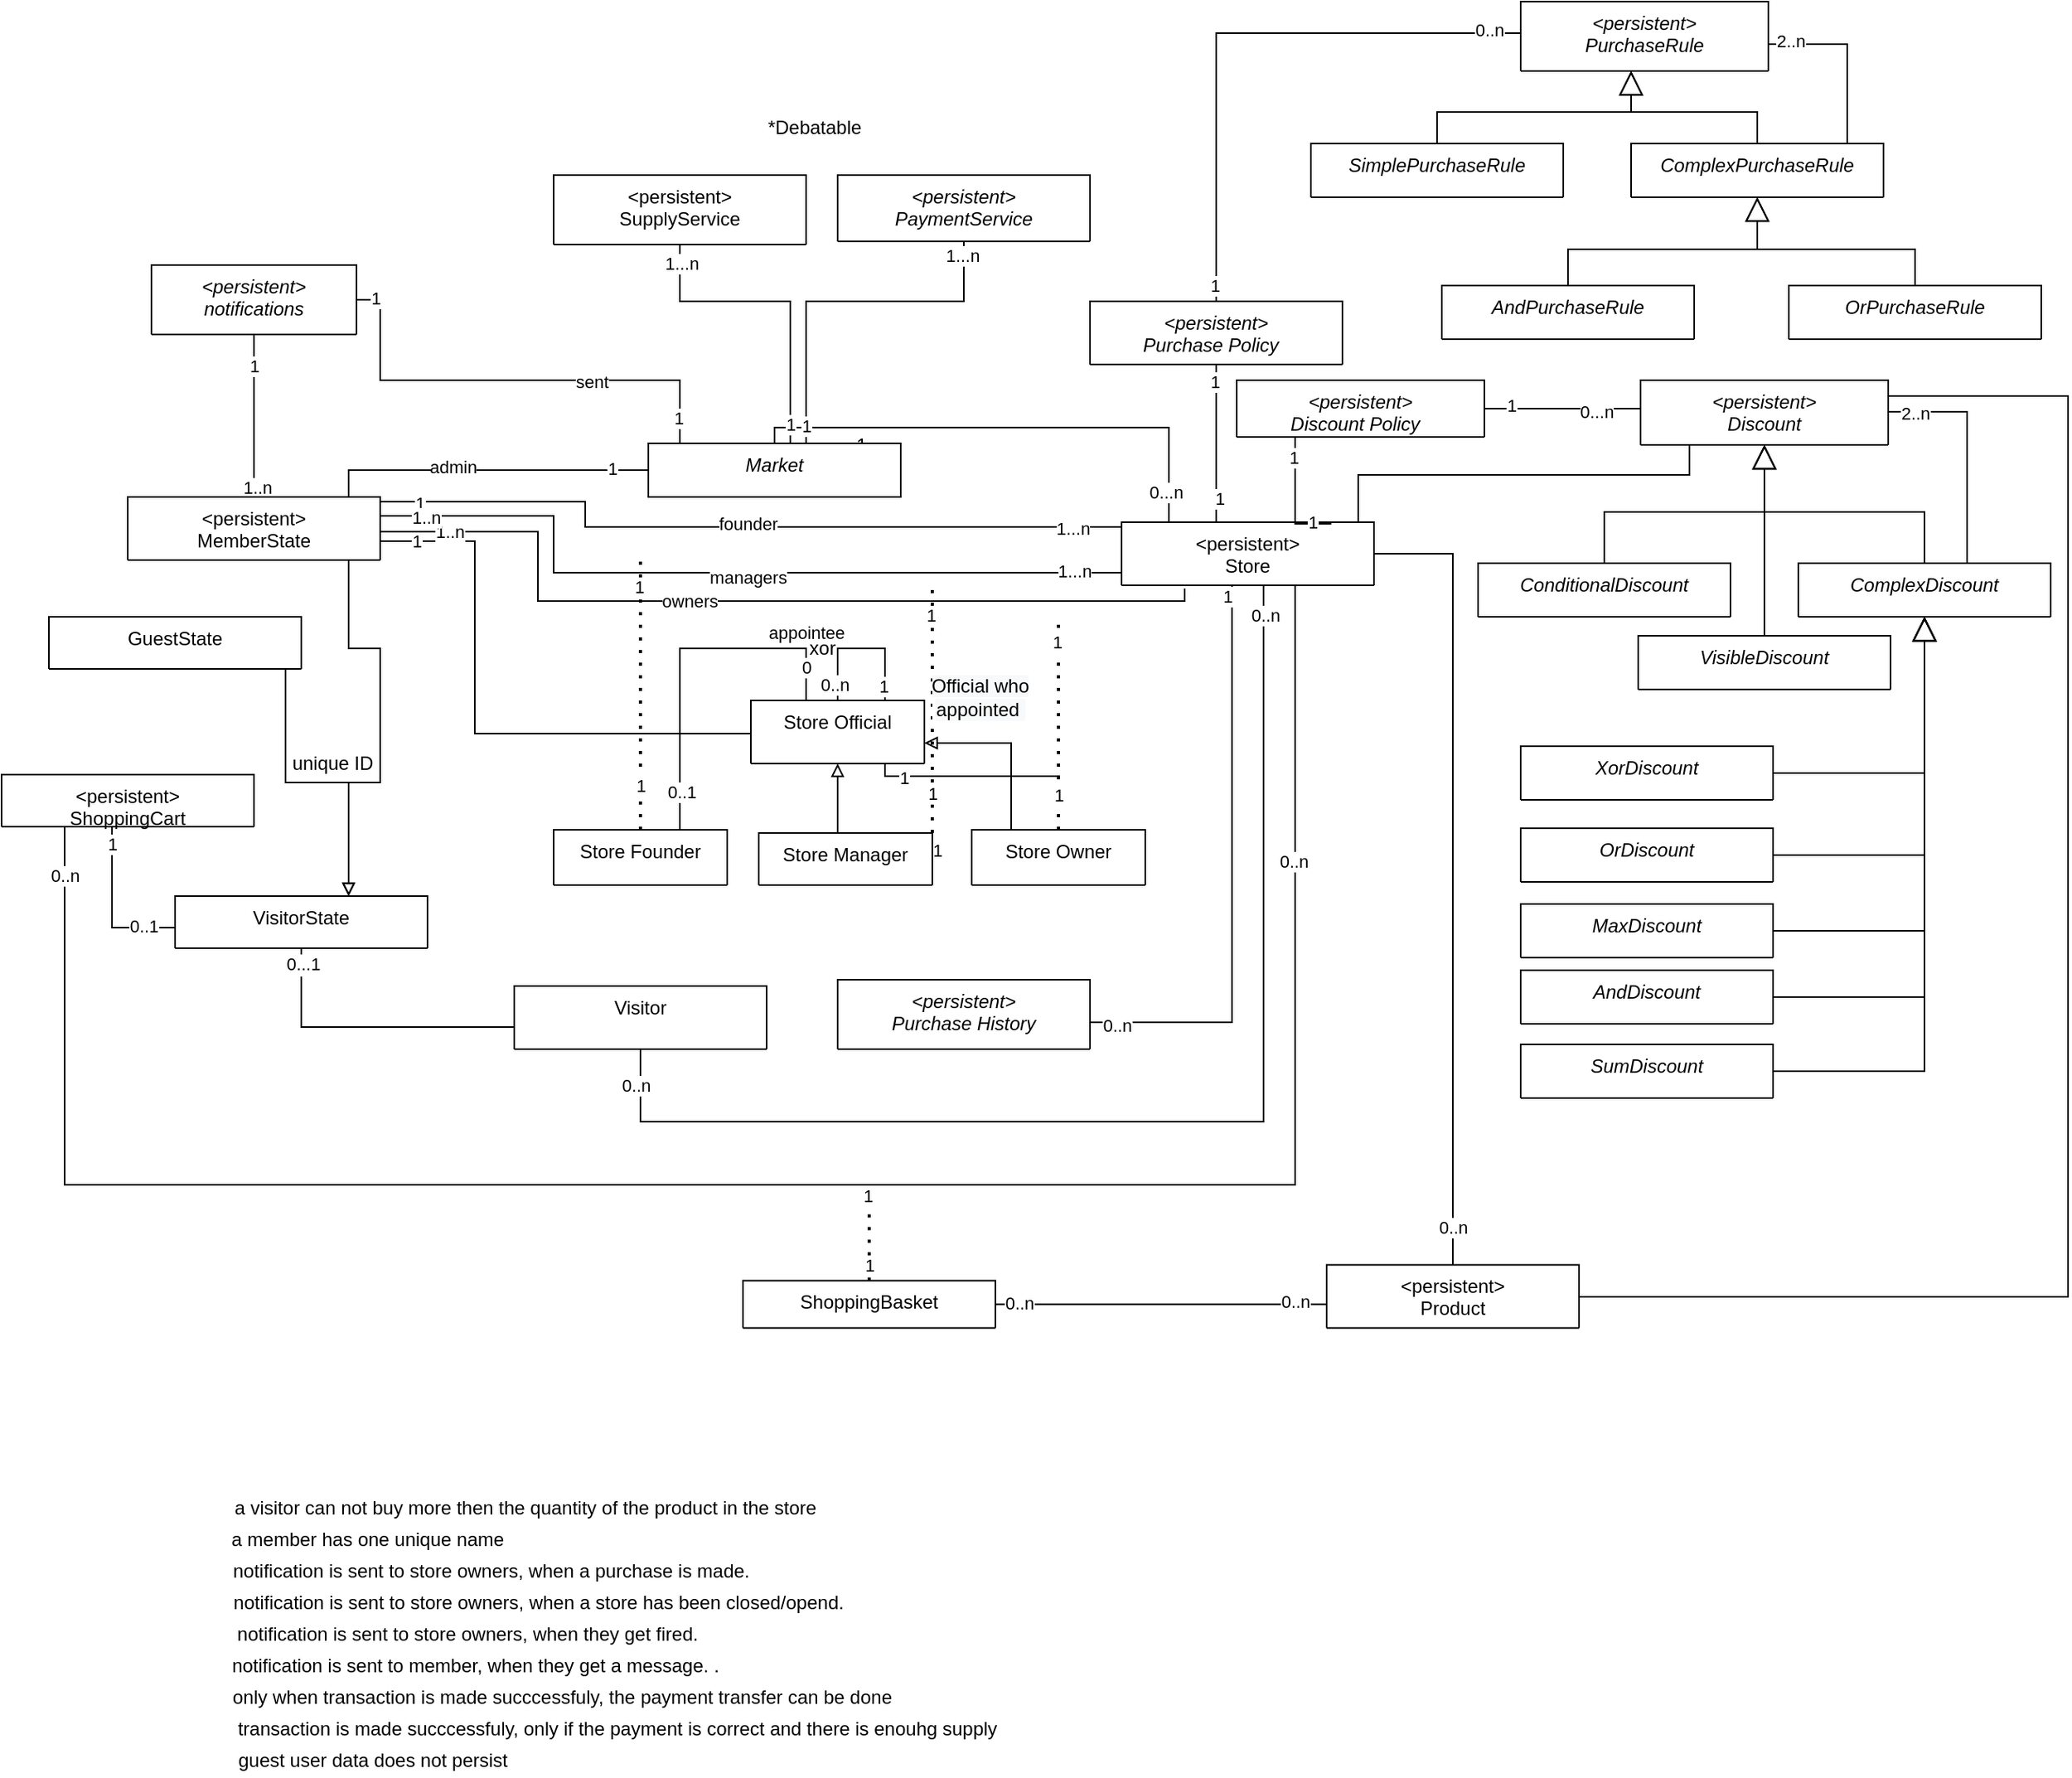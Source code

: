 <mxfile version="18.1.3" type="device" pages="2"><diagram id="C5RBs43oDa-KdzZeNtuy" name="Page-1"><mxGraphModel dx="2957" dy="2067" grid="1" gridSize="10" guides="1" tooltips="1" connect="1" arrows="1" fold="1" page="1" pageScale="1" pageWidth="827" pageHeight="1169" math="0" shadow="0"><root><mxCell id="WIyWlLk6GJQsqaUBKTNV-0"/><mxCell id="WIyWlLk6GJQsqaUBKTNV-1" parent="WIyWlLk6GJQsqaUBKTNV-0"/><mxCell id="LpfdpN4ZtDPv81EZwWaa-68" style="edgeStyle=orthogonalEdgeStyle;rounded=0;orthogonalLoop=1;jettySize=auto;html=1;endArrow=none;endFill=0;" parent="WIyWlLk6GJQsqaUBKTNV-1" source="t-trRXYRD5QBNGOcRNdf-0" target="613wISZuIpZAEorDCF2N-21" edge="1"><mxGeometry relative="1" as="geometry"><Array as="points"><mxPoint x="-60" y="357"/></Array><mxPoint x="50" y="243" as="sourcePoint"/></mxGeometry></mxCell><mxCell id="LpfdpN4ZtDPv81EZwWaa-69" value="0..1" style="edgeLabel;html=1;align=center;verticalAlign=middle;resizable=0;points=[];" parent="LpfdpN4ZtDPv81EZwWaa-68" vertex="1" connectable="0"><mxGeometry x="-0.886" y="-1" relative="1" as="geometry"><mxPoint x="-14" as="offset"/></mxGeometry></mxCell><mxCell id="LpfdpN4ZtDPv81EZwWaa-114" value="1" style="edgeLabel;html=1;align=center;verticalAlign=middle;resizable=0;points=[];" parent="LpfdpN4ZtDPv81EZwWaa-68" vertex="1" connectable="0"><mxGeometry x="0.801" relative="1" as="geometry"><mxPoint as="offset"/></mxGeometry></mxCell><mxCell id="LpfdpN4ZtDPv81EZwWaa-122" style="edgeStyle=orthogonalEdgeStyle;rounded=0;orthogonalLoop=1;jettySize=auto;html=1;endArrow=none;endFill=0;" parent="WIyWlLk6GJQsqaUBKTNV-1" source="zkfFHV4jXpPFQw0GAbJ--6" target="zkfFHV4jXpPFQw0GAbJ--17" edge="1"><mxGeometry relative="1" as="geometry"><Array as="points"><mxPoint x="275" y="480"/><mxPoint x="670" y="480"/></Array></mxGeometry></mxCell><mxCell id="LpfdpN4ZtDPv81EZwWaa-126" value="0..n" style="edgeLabel;html=1;align=center;verticalAlign=middle;resizable=0;points=[];" parent="LpfdpN4ZtDPv81EZwWaa-122" vertex="1" connectable="0"><mxGeometry x="-0.941" y="-3" relative="1" as="geometry"><mxPoint as="offset"/></mxGeometry></mxCell><mxCell id="LpfdpN4ZtDPv81EZwWaa-127" value="0..n" style="edgeLabel;html=1;align=center;verticalAlign=middle;resizable=0;points=[];" parent="LpfdpN4ZtDPv81EZwWaa-122" vertex="1" connectable="0"><mxGeometry x="0.952" y="-1" relative="1" as="geometry"><mxPoint as="offset"/></mxGeometry></mxCell><mxCell id="zkfFHV4jXpPFQw0GAbJ--6" value="Visitor" style="swimlane;fontStyle=0;align=center;verticalAlign=top;childLayout=stackLayout;horizontal=1;startSize=40;horizontalStack=0;resizeParent=1;resizeLast=0;collapsible=1;marginBottom=0;rounded=0;shadow=0;strokeWidth=1;" parent="WIyWlLk6GJQsqaUBKTNV-1" vertex="1"><mxGeometry x="195" y="394" width="160" height="40" as="geometry"><mxRectangle x="130" y="380" width="160" height="26" as="alternateBounds"/></mxGeometry></mxCell><mxCell id="LpfdpN4ZtDPv81EZwWaa-53" style="edgeStyle=orthogonalEdgeStyle;rounded=0;orthogonalLoop=1;jettySize=auto;html=1;endArrow=none;endFill=0;" parent="WIyWlLk6GJQsqaUBKTNV-1" edge="1"><mxGeometry relative="1" as="geometry"><Array as="points"><mxPoint x="240" y="103"/></Array><mxPoint x="580" y="103.0" as="sourcePoint"/><mxPoint x="110.0" y="87" as="targetPoint"/></mxGeometry></mxCell><mxCell id="LpfdpN4ZtDPv81EZwWaa-56" value="founder" style="edgeLabel;html=1;align=center;verticalAlign=middle;resizable=0;points=[];" parent="LpfdpN4ZtDPv81EZwWaa-53" vertex="1" connectable="0"><mxGeometry x="-0.022" y="-2" relative="1" as="geometry"><mxPoint as="offset"/></mxGeometry></mxCell><mxCell id="LpfdpN4ZtDPv81EZwWaa-98" value="1...n" style="edgeLabel;html=1;align=center;verticalAlign=middle;resizable=0;points=[];" parent="LpfdpN4ZtDPv81EZwWaa-53" vertex="1" connectable="0"><mxGeometry x="-0.87" y="1" relative="1" as="geometry"><mxPoint as="offset"/></mxGeometry></mxCell><mxCell id="LpfdpN4ZtDPv81EZwWaa-103" value="1" style="edgeLabel;html=1;align=center;verticalAlign=middle;resizable=0;points=[];" parent="LpfdpN4ZtDPv81EZwWaa-53" vertex="1" connectable="0"><mxGeometry x="0.898" y="1" relative="1" as="geometry"><mxPoint as="offset"/></mxGeometry></mxCell><mxCell id="LpfdpN4ZtDPv81EZwWaa-74" style="edgeStyle=orthogonalEdgeStyle;rounded=0;orthogonalLoop=1;jettySize=auto;html=1;endArrow=none;endFill=0;" parent="WIyWlLk6GJQsqaUBKTNV-1" source="zkfFHV4jXpPFQw0GAbJ--17" target="613wISZuIpZAEorDCF2N-2" edge="1"><mxGeometry relative="1" as="geometry"><Array as="points"><mxPoint x="790" y="120"/></Array></mxGeometry></mxCell><mxCell id="LpfdpN4ZtDPv81EZwWaa-82" value="0..n" style="edgeLabel;html=1;align=center;verticalAlign=middle;resizable=0;points=[];" parent="LpfdpN4ZtDPv81EZwWaa-74" vertex="1" connectable="0"><mxGeometry x="0.904" relative="1" as="geometry"><mxPoint as="offset"/></mxGeometry></mxCell><mxCell id="LpfdpN4ZtDPv81EZwWaa-83" value="1" style="edgeLabel;html=1;align=center;verticalAlign=middle;resizable=0;points=[];" parent="LpfdpN4ZtDPv81EZwWaa-74" vertex="1" connectable="0"><mxGeometry x="-0.874" relative="1" as="geometry"><mxPoint x="-309" y="188" as="offset"/></mxGeometry></mxCell><mxCell id="LpfdpN4ZtDPv81EZwWaa-90" style="edgeStyle=orthogonalEdgeStyle;rounded=0;orthogonalLoop=1;jettySize=auto;html=1;endArrow=none;endFill=0;" parent="WIyWlLk6GJQsqaUBKTNV-1" source="zkfFHV4jXpPFQw0GAbJ--17" target="LpfdpN4ZtDPv81EZwWaa-88" edge="1"><mxGeometry relative="1" as="geometry"><Array as="points"><mxPoint x="640" y="70"/><mxPoint x="640" y="70"/></Array></mxGeometry></mxCell><mxCell id="LpfdpN4ZtDPv81EZwWaa-94" value="1" style="edgeLabel;html=1;align=center;verticalAlign=middle;resizable=0;points=[];" parent="LpfdpN4ZtDPv81EZwWaa-90" vertex="1" connectable="0"><mxGeometry x="0.78" y="1" relative="1" as="geometry"><mxPoint as="offset"/></mxGeometry></mxCell><mxCell id="LpfdpN4ZtDPv81EZwWaa-95" value="1" style="edgeLabel;html=1;align=center;verticalAlign=middle;resizable=0;points=[];" parent="LpfdpN4ZtDPv81EZwWaa-90" vertex="1" connectable="0"><mxGeometry x="-0.687" y="-2" relative="1" as="geometry"><mxPoint as="offset"/></mxGeometry></mxCell><mxCell id="zkfFHV4jXpPFQw0GAbJ--17" value="&lt;persistent&gt;&#10;Store" style="swimlane;fontStyle=0;align=center;verticalAlign=top;childLayout=stackLayout;horizontal=1;startSize=40;horizontalStack=0;resizeParent=1;resizeLast=0;collapsible=1;marginBottom=0;rounded=0;shadow=0;strokeWidth=1;" parent="WIyWlLk6GJQsqaUBKTNV-1" vertex="1"><mxGeometry x="580" y="100" width="160" height="40" as="geometry"><mxRectangle x="550" y="140" width="160" height="26" as="alternateBounds"/></mxGeometry></mxCell><mxCell id="zkfFHV4jXpPFQw0GAbJ--26" value="" style="endArrow=none;shadow=0;strokeWidth=1;rounded=0;endFill=0;edgeStyle=elbowEdgeStyle;elbow=vertical;" parent="WIyWlLk6GJQsqaUBKTNV-1" source="613wISZuIpZAEorDCF2N-30" target="zkfFHV4jXpPFQw0GAbJ--17" edge="1"><mxGeometry x="0.5" y="41" relative="1" as="geometry"><mxPoint x="450" y="40" as="sourcePoint"/><mxPoint x="600" y="80" as="targetPoint"/><mxPoint x="-40" y="32" as="offset"/><Array as="points"><mxPoint x="610" y="40"/><mxPoint x="500" y="40"/><mxPoint x="490" y="10"/></Array></mxGeometry></mxCell><mxCell id="zkfFHV4jXpPFQw0GAbJ--28" value="1" style="resizable=0;align=right;verticalAlign=bottom;labelBackgroundColor=none;fontSize=12;" parent="zkfFHV4jXpPFQw0GAbJ--26" connectable="0" vertex="1"><mxGeometry x="1" relative="1" as="geometry"><mxPoint x="-190" y="-40" as="offset"/></mxGeometry></mxCell><mxCell id="LpfdpN4ZtDPv81EZwWaa-86" value="0...n" style="edgeLabel;html=1;align=center;verticalAlign=middle;resizable=0;points=[];" parent="zkfFHV4jXpPFQw0GAbJ--26" vertex="1" connectable="0"><mxGeometry x="0.88" y="-2" relative="1" as="geometry"><mxPoint as="offset"/></mxGeometry></mxCell><mxCell id="613wISZuIpZAEorDCF2N-2" value="&lt;persistent&gt;&#10;Product" style="swimlane;fontStyle=0;align=center;verticalAlign=top;childLayout=stackLayout;horizontal=1;startSize=40;horizontalStack=0;resizeParent=1;resizeLast=0;collapsible=1;marginBottom=0;rounded=0;shadow=0;strokeWidth=1;" parent="WIyWlLk6GJQsqaUBKTNV-1" vertex="1"><mxGeometry x="710" y="570.73" width="160" height="40" as="geometry"><mxRectangle x="340" y="380" width="170" height="26" as="alternateBounds"/></mxGeometry></mxCell><mxCell id="613wISZuIpZAEorDCF2N-9" value="&lt;persistent&gt;&#10;SupplyService" style="swimlane;fontStyle=0;align=center;verticalAlign=top;childLayout=stackLayout;horizontal=1;startSize=44;horizontalStack=0;resizeParent=1;resizeLast=0;collapsible=1;marginBottom=0;rounded=0;shadow=0;strokeWidth=1;" parent="WIyWlLk6GJQsqaUBKTNV-1" vertex="1"><mxGeometry x="220" y="-120" width="160" height="44" as="geometry"><mxRectangle x="130" y="380" width="160" height="26" as="alternateBounds"/></mxGeometry></mxCell><mxCell id="613wISZuIpZAEorDCF2N-7" value="&lt;persistent&gt;&#10;PaymentService" style="swimlane;fontStyle=2;align=center;verticalAlign=top;childLayout=stackLayout;horizontal=1;startSize=42;horizontalStack=0;resizeParent=1;resizeLast=0;collapsible=1;marginBottom=0;rounded=0;shadow=0;strokeWidth=1;" parent="WIyWlLk6GJQsqaUBKTNV-1" vertex="1"><mxGeometry x="400" y="-120" width="160" height="42" as="geometry"><mxRectangle x="130" y="380" width="160" height="26" as="alternateBounds"/></mxGeometry></mxCell><mxCell id="613wISZuIpZAEorDCF2N-21" value="&lt;persistent&gt;&#10;ShoppingCart" style="swimlane;fontStyle=0;align=center;verticalAlign=top;childLayout=stackLayout;horizontal=1;startSize=40;horizontalStack=0;resizeParent=1;resizeLast=0;collapsible=1;marginBottom=0;rounded=0;shadow=0;strokeWidth=1;" parent="WIyWlLk6GJQsqaUBKTNV-1" vertex="1"><mxGeometry x="-130" y="260" width="160" height="33" as="geometry"><mxRectangle x="130" y="380" width="160" height="26" as="alternateBounds"/></mxGeometry></mxCell><mxCell id="LpfdpN4ZtDPv81EZwWaa-63" style="edgeStyle=orthogonalEdgeStyle;rounded=0;orthogonalLoop=1;jettySize=auto;html=1;endArrow=none;endFill=0;" parent="WIyWlLk6GJQsqaUBKTNV-1" source="613wISZuIpZAEorDCF2N-21" edge="1"><mxGeometry relative="1" as="geometry"><mxPoint x="720" y="140" as="targetPoint"/><Array as="points"><mxPoint x="-90" y="520"/><mxPoint x="690" y="520"/><mxPoint x="690" y="140"/></Array></mxGeometry></mxCell><mxCell id="LpfdpN4ZtDPv81EZwWaa-77" value="&lt;span style=&quot;color: rgba(0 , 0 , 0 , 0) ; font-family: monospace ; font-size: 0px ; background-color: rgb(248 , 249 , 250)&quot;&gt;%3CmxGraphModel%3E%3Croot%3E%3CmxCell%20id%3D%220%22%2F%3E%3CmxCell%20id%3D%221%22%20parent%3D%220%22%2F%3E%3CmxCell%20id%3D%222%22%20value%3D%220..n%22%20style%3D%22resizable%3D0%3Balign%3Dleft%3BverticalAlign%3Dbottom%3BlabelBackgroundColor%3Dnone%3BfontSize%3D12%3B%22%20connectable%3D%220%22%20vertex%3D%221%22%20parent%3D%221%22%3E%3CmxGeometry%20x%3D%22621%22%20y%3D%22100%22%20as%3D%22geometry%22%2F%3E%3C%2FmxCell%3E%3C%2Froot%3E%3C%2FmxGraphModel%3E0&lt;/span&gt;" style="edgeLabel;html=1;align=center;verticalAlign=middle;resizable=0;points=[];" parent="LpfdpN4ZtDPv81EZwWaa-63" vertex="1" connectable="0"><mxGeometry x="-0.936" y="-1" relative="1" as="geometry"><mxPoint as="offset"/></mxGeometry></mxCell><mxCell id="LpfdpN4ZtDPv81EZwWaa-78" value="0..n" style="edgeLabel;html=1;align=center;verticalAlign=middle;resizable=0;points=[];" parent="LpfdpN4ZtDPv81EZwWaa-63" vertex="1" connectable="0"><mxGeometry x="-0.932" relative="1" as="geometry"><mxPoint y="-17" as="offset"/></mxGeometry></mxCell><mxCell id="LpfdpN4ZtDPv81EZwWaa-79" value="0..n" style="edgeLabel;html=1;align=center;verticalAlign=middle;resizable=0;points=[];" parent="LpfdpN4ZtDPv81EZwWaa-63" vertex="1" connectable="0"><mxGeometry x="0.711" y="1" relative="1" as="geometry"><mxPoint as="offset"/></mxGeometry></mxCell><mxCell id="zdKHcdyFQikUk12bziYH-215" style="edgeStyle=orthogonalEdgeStyle;rounded=0;orthogonalLoop=1;jettySize=auto;html=1;endArrow=none;endFill=0;strokeWidth=1;" parent="WIyWlLk6GJQsqaUBKTNV-1" source="613wISZuIpZAEorDCF2N-23" target="613wISZuIpZAEorDCF2N-2" edge="1"><mxGeometry relative="1" as="geometry"><Array as="points"><mxPoint x="660" y="595.73"/><mxPoint x="660" y="595.73"/></Array></mxGeometry></mxCell><mxCell id="zdKHcdyFQikUk12bziYH-216" value="0..n" style="edgeLabel;html=1;align=center;verticalAlign=middle;resizable=0;points=[];" parent="zdKHcdyFQikUk12bziYH-215" vertex="1" connectable="0"><mxGeometry x="0.804" y="2" relative="1" as="geometry"><mxPoint as="offset"/></mxGeometry></mxCell><mxCell id="zdKHcdyFQikUk12bziYH-217" value="0..n" style="edgeLabel;html=1;align=center;verticalAlign=middle;resizable=0;points=[];" parent="zdKHcdyFQikUk12bziYH-215" vertex="1" connectable="0"><mxGeometry x="-0.859" y="1" relative="1" as="geometry"><mxPoint as="offset"/></mxGeometry></mxCell><mxCell id="613wISZuIpZAEorDCF2N-23" value="ShoppingBasket" style="swimlane;fontStyle=0;align=center;verticalAlign=top;childLayout=stackLayout;horizontal=1;startSize=40;horizontalStack=0;resizeParent=1;resizeLast=0;collapsible=1;marginBottom=0;rounded=0;shadow=0;strokeWidth=1;" parent="WIyWlLk6GJQsqaUBKTNV-1" vertex="1"><mxGeometry x="340" y="580.73" width="160" height="30" as="geometry"><mxRectangle x="130" y="380" width="160" height="26" as="alternateBounds"/></mxGeometry></mxCell><mxCell id="LpfdpN4ZtDPv81EZwWaa-55" style="edgeStyle=orthogonalEdgeStyle;rounded=0;orthogonalLoop=1;jettySize=auto;html=1;endArrow=none;endFill=0;" parent="WIyWlLk6GJQsqaUBKTNV-1" source="613wISZuIpZAEorDCF2N-30" target="LpfdpN4ZtDPv81EZwWaa-0" edge="1"><mxGeometry relative="1" as="geometry"><Array as="points"><mxPoint x="90" y="67"/></Array></mxGeometry></mxCell><mxCell id="LpfdpN4ZtDPv81EZwWaa-113" value="1" style="edgeLabel;html=1;align=center;verticalAlign=middle;resizable=0;points=[];" parent="LpfdpN4ZtDPv81EZwWaa-55" vertex="1" connectable="0"><mxGeometry x="-0.78" y="-1" relative="1" as="geometry"><mxPoint as="offset"/></mxGeometry></mxCell><mxCell id="zdKHcdyFQikUk12bziYH-74" value="&lt;span style=&quot;color: rgba(0, 0, 0, 0); font-family: monospace; font-size: 0px; text-align: start; background-color: rgb(248, 249, 250);&quot;&gt;%3CmxGraphModel%3E%3Croot%3E%3CmxCell%20id%3D%220%22%2F%3E%3CmxCell%20id%3D%221%22%20parent%3D%220%22%2F%3E%3CmxCell%20id%3D%222%22%20value%3D%22admin%22%20style%3D%22edgeLabel%3Bhtml%3D1%3Balign%3Dcenter%3BverticalAlign%3Dmiddle%3Bresizable%3D0%3Bpoints%3D%5B%5D%3B%22%20vertex%3D%221%22%20connectable%3D%220%22%20parent%3D%221%22%3E%3CmxGeometry%20x%3D%22480%22%20y%3D%22309.095%22%20as%3D%22geometry%22%2F%3E%3C%2FmxCell%3E%3C%2Froot%3E%3C%2FmxGraphModel%3Eadfas&lt;/span&gt;" style="edgeLabel;html=1;align=center;verticalAlign=middle;resizable=0;points=[];" parent="LpfdpN4ZtDPv81EZwWaa-55" vertex="1" connectable="0"><mxGeometry x="0.047" y="-1" relative="1" as="geometry"><mxPoint as="offset"/></mxGeometry></mxCell><mxCell id="zdKHcdyFQikUk12bziYH-75" value="admin" style="edgeLabel;html=1;align=center;verticalAlign=middle;resizable=0;points=[];" parent="LpfdpN4ZtDPv81EZwWaa-55" vertex="1" connectable="0"><mxGeometry x="0.204" y="-2" relative="1" as="geometry"><mxPoint as="offset"/></mxGeometry></mxCell><mxCell id="613wISZuIpZAEorDCF2N-30" value="Market" style="swimlane;fontStyle=2;align=center;verticalAlign=top;childLayout=stackLayout;horizontal=1;startSize=26;horizontalStack=0;resizeParent=1;resizeLast=0;collapsible=1;marginBottom=0;rounded=0;shadow=0;strokeWidth=1;" parent="WIyWlLk6GJQsqaUBKTNV-1" vertex="1"><mxGeometry x="280" y="50" width="160" height="34" as="geometry"><mxRectangle x="230" y="140" width="160" height="26" as="alternateBounds"/></mxGeometry></mxCell><mxCell id="613wISZuIpZAEorDCF2N-48" value="" style="edgeStyle=orthogonalEdgeStyle;rounded=0;orthogonalLoop=1;jettySize=auto;html=1;endArrow=none;endFill=0;startArrow=none;startFill=0;startSize=14;" parent="WIyWlLk6GJQsqaUBKTNV-1" source="613wISZuIpZAEorDCF2N-30" target="613wISZuIpZAEorDCF2N-9" edge="1"><mxGeometry relative="1" as="geometry"><mxPoint x="310" y="54" as="sourcePoint"/><mxPoint x="200" y="54" as="targetPoint"/><Array as="points"><mxPoint x="370" y="-40"/><mxPoint x="300" y="-40"/></Array></mxGeometry></mxCell><mxCell id="LpfdpN4ZtDPv81EZwWaa-110" value="1...n" style="edgeLabel;html=1;align=center;verticalAlign=middle;resizable=0;points=[];" parent="613wISZuIpZAEorDCF2N-48" vertex="1" connectable="0"><mxGeometry x="0.88" y="-1" relative="1" as="geometry"><mxPoint as="offset"/></mxGeometry></mxCell><mxCell id="LpfdpN4ZtDPv81EZwWaa-111" value="1" style="edgeLabel;html=1;align=center;verticalAlign=middle;resizable=0;points=[];" parent="613wISZuIpZAEorDCF2N-48" vertex="1" connectable="0"><mxGeometry x="-0.877" relative="1" as="geometry"><mxPoint as="offset"/></mxGeometry></mxCell><mxCell id="613wISZuIpZAEorDCF2N-49" value="" style="edgeStyle=orthogonalEdgeStyle;rounded=0;orthogonalLoop=1;jettySize=auto;html=1;endArrow=none;endFill=0;startArrow=none;startFill=0;startSize=14;" parent="WIyWlLk6GJQsqaUBKTNV-1" source="613wISZuIpZAEorDCF2N-30" target="613wISZuIpZAEorDCF2N-7" edge="1"><mxGeometry relative="1" as="geometry"><mxPoint x="380" y="40" as="sourcePoint"/><mxPoint x="280" y="-66" as="targetPoint"/><Array as="points"><mxPoint x="380" y="-40"/><mxPoint x="480" y="-40"/></Array></mxGeometry></mxCell><mxCell id="LpfdpN4ZtDPv81EZwWaa-109" value="1...n" style="edgeLabel;html=1;align=center;verticalAlign=middle;resizable=0;points=[];" parent="613wISZuIpZAEorDCF2N-49" vertex="1" connectable="0"><mxGeometry x="0.926" y="1" relative="1" as="geometry"><mxPoint as="offset"/></mxGeometry></mxCell><mxCell id="LpfdpN4ZtDPv81EZwWaa-112" value="1" style="edgeLabel;html=1;align=center;verticalAlign=middle;resizable=0;points=[];" parent="613wISZuIpZAEorDCF2N-49" vertex="1" connectable="0"><mxGeometry x="-0.903" relative="1" as="geometry"><mxPoint as="offset"/></mxGeometry></mxCell><mxCell id="LpfdpN4ZtDPv81EZwWaa-59" style="edgeStyle=orthogonalEdgeStyle;rounded=0;orthogonalLoop=1;jettySize=auto;html=1;endArrow=none;endFill=0;" parent="WIyWlLk6GJQsqaUBKTNV-1" edge="1"><mxGeometry relative="1" as="geometry"><Array as="points"><mxPoint x="170" y="112"/><mxPoint x="170" y="234"/><mxPoint x="360" y="234"/></Array><mxPoint x="360" y="247.0" as="targetPoint"/><mxPoint x="110.0" y="112" as="sourcePoint"/></mxGeometry></mxCell><mxCell id="LpfdpN4ZtDPv81EZwWaa-104" value="1" style="edgeLabel;html=1;align=center;verticalAlign=middle;resizable=0;points=[];" parent="LpfdpN4ZtDPv81EZwWaa-59" vertex="1" connectable="0"><mxGeometry x="-0.88" relative="1" as="geometry"><mxPoint as="offset"/></mxGeometry></mxCell><mxCell id="LpfdpN4ZtDPv81EZwWaa-106" value="1" style="edgeLabel;html=1;align=center;verticalAlign=middle;resizable=0;points=[];" parent="LpfdpN4ZtDPv81EZwWaa-59" vertex="1" connectable="0"><mxGeometry x="0.892" relative="1" as="geometry"><mxPoint as="offset"/></mxGeometry></mxCell><mxCell id="t-trRXYRD5QBNGOcRNdf-3" style="edgeStyle=orthogonalEdgeStyle;rounded=0;orthogonalLoop=1;jettySize=auto;html=1;endArrow=block;endFill=0;" parent="WIyWlLk6GJQsqaUBKTNV-1" source="LpfdpN4ZtDPv81EZwWaa-0" target="t-trRXYRD5QBNGOcRNdf-0" edge="1"><mxGeometry relative="1" as="geometry"><Array as="points"><mxPoint x="90" y="180"/><mxPoint x="110" y="180"/><mxPoint x="110" y="265"/><mxPoint x="90" y="265"/></Array><mxPoint x="130" y="193" as="sourcePoint"/></mxGeometry></mxCell><mxCell id="jZ7Zau1gptzqXaQT47wi-0" style="edgeStyle=orthogonalEdgeStyle;rounded=0;orthogonalLoop=1;jettySize=auto;html=1;endArrow=none;endFill=0;" parent="WIyWlLk6GJQsqaUBKTNV-1" edge="1"><mxGeometry relative="1" as="geometry"><Array as="points"><mxPoint x="210" y="106"/><mxPoint x="210" y="150"/><mxPoint x="620" y="150"/></Array><mxPoint x="110.0" y="106" as="sourcePoint"/><mxPoint x="620" y="142" as="targetPoint"/></mxGeometry></mxCell><mxCell id="zdKHcdyFQikUk12bziYH-23" value="owners" style="edgeLabel;html=1;align=center;verticalAlign=middle;resizable=0;points=[];" parent="jZ7Zau1gptzqXaQT47wi-0" vertex="1" connectable="0"><mxGeometry x="-0.147" relative="1" as="geometry"><mxPoint as="offset"/></mxGeometry></mxCell><mxCell id="zdKHcdyFQikUk12bziYH-68" value="1..n" style="edgeLabel;html=1;align=center;verticalAlign=middle;resizable=0;points=[];" parent="jZ7Zau1gptzqXaQT47wi-0" vertex="1" connectable="0"><mxGeometry x="-0.843" relative="1" as="geometry"><mxPoint as="offset"/></mxGeometry></mxCell><mxCell id="zdKHcdyFQikUk12bziYH-30" style="edgeStyle=orthogonalEdgeStyle;rounded=0;orthogonalLoop=1;jettySize=auto;html=1;endArrow=none;endFill=0;" parent="WIyWlLk6GJQsqaUBKTNV-1" edge="1"><mxGeometry relative="1" as="geometry"><mxPoint x="110.0" y="96" as="sourcePoint"/><mxPoint x="580" y="132" as="targetPoint"/><Array as="points"><mxPoint x="220" y="96"/><mxPoint x="220" y="132"/></Array></mxGeometry></mxCell><mxCell id="zdKHcdyFQikUk12bziYH-32" value="managers" style="edgeLabel;html=1;align=center;verticalAlign=middle;resizable=0;points=[];" parent="zdKHcdyFQikUk12bziYH-30" vertex="1" connectable="0"><mxGeometry x="0.061" y="-3" relative="1" as="geometry"><mxPoint as="offset"/></mxGeometry></mxCell><mxCell id="zdKHcdyFQikUk12bziYH-69" value="1..n" style="edgeLabel;html=1;align=center;verticalAlign=middle;resizable=0;points=[];" parent="zdKHcdyFQikUk12bziYH-30" vertex="1" connectable="0"><mxGeometry x="-0.886" y="-1" relative="1" as="geometry"><mxPoint as="offset"/></mxGeometry></mxCell><mxCell id="zdKHcdyFQikUk12bziYH-59" style="edgeStyle=orthogonalEdgeStyle;rounded=0;orthogonalLoop=1;jettySize=auto;html=1;endArrow=none;endFill=0;strokeWidth=1;" parent="WIyWlLk6GJQsqaUBKTNV-1" source="LpfdpN4ZtDPv81EZwWaa-0" target="zdKHcdyFQikUk12bziYH-53" edge="1"><mxGeometry relative="1" as="geometry"/></mxCell><mxCell id="zdKHcdyFQikUk12bziYH-60" value="1" style="edgeLabel;html=1;align=center;verticalAlign=middle;resizable=0;points=[];" parent="zdKHcdyFQikUk12bziYH-59" vertex="1" connectable="0"><mxGeometry x="0.916" relative="1" as="geometry"><mxPoint y="15" as="offset"/></mxGeometry></mxCell><mxCell id="zdKHcdyFQikUk12bziYH-61" value="1..n" style="edgeLabel;html=1;align=center;verticalAlign=middle;resizable=0;points=[];" parent="zdKHcdyFQikUk12bziYH-59" vertex="1" connectable="0"><mxGeometry x="-0.881" y="-2" relative="1" as="geometry"><mxPoint as="offset"/></mxGeometry></mxCell><mxCell id="LpfdpN4ZtDPv81EZwWaa-0" value="&lt;persistent&gt;&#10;MemberState" style="swimlane;fontStyle=0;align=center;verticalAlign=top;childLayout=stackLayout;horizontal=1;startSize=40;horizontalStack=0;resizeParent=1;resizeLast=0;collapsible=1;marginBottom=0;rounded=0;shadow=0;strokeWidth=1;" parent="WIyWlLk6GJQsqaUBKTNV-1" vertex="1"><mxGeometry x="-50" y="84" width="160" height="40" as="geometry"><mxRectangle x="130" y="380" width="160" height="26" as="alternateBounds"/></mxGeometry></mxCell><mxCell id="LpfdpN4ZtDPv81EZwWaa-18" value="" style="endArrow=none;dashed=1;html=1;dashPattern=1 3;strokeWidth=2;rounded=0;exitX=1;exitY=0;exitDx=0;exitDy=0;" parent="WIyWlLk6GJQsqaUBKTNV-1" source="zdKHcdyFQikUk12bziYH-24" edge="1"><mxGeometry width="50" height="50" relative="1" as="geometry"><mxPoint x="550" y="240" as="sourcePoint"/><mxPoint x="460" y="140" as="targetPoint"/></mxGeometry></mxCell><mxCell id="LpfdpN4ZtDPv81EZwWaa-100" value="1" style="edgeLabel;html=1;align=center;verticalAlign=middle;resizable=0;points=[];" parent="LpfdpN4ZtDPv81EZwWaa-18" vertex="1" connectable="0"><mxGeometry x="0.764" y="1" relative="1" as="geometry"><mxPoint as="offset"/></mxGeometry></mxCell><mxCell id="LpfdpN4ZtDPv81EZwWaa-101" value="1" style="edgeLabel;html=1;align=center;verticalAlign=middle;resizable=0;points=[];" parent="LpfdpN4ZtDPv81EZwWaa-18" vertex="1" connectable="0"><mxGeometry x="-0.676" relative="1" as="geometry"><mxPoint as="offset"/></mxGeometry></mxCell><mxCell id="LpfdpN4ZtDPv81EZwWaa-25" style="edgeStyle=orthogonalEdgeStyle;rounded=0;orthogonalLoop=1;jettySize=auto;html=1;exitX=0.5;exitY=1;exitDx=0;exitDy=0;" parent="WIyWlLk6GJQsqaUBKTNV-1" edge="1"><mxGeometry relative="1" as="geometry"><mxPoint x="460" y="240" as="sourcePoint"/><mxPoint x="460" y="240" as="targetPoint"/></mxGeometry></mxCell><mxCell id="LpfdpN4ZtDPv81EZwWaa-88" value="&lt;persistent&gt;&#10;Purchase Policy  " style="swimlane;fontStyle=2;align=center;verticalAlign=top;childLayout=stackLayout;horizontal=1;startSize=40;horizontalStack=0;resizeParent=1;resizeLast=0;collapsible=1;marginBottom=0;rounded=0;shadow=0;strokeWidth=1;" parent="WIyWlLk6GJQsqaUBKTNV-1" vertex="1"><mxGeometry x="560" y="-40" width="160" height="40" as="geometry"><mxRectangle x="230" y="140" width="160" height="26" as="alternateBounds"/></mxGeometry></mxCell><mxCell id="LpfdpN4ZtDPv81EZwWaa-148" style="edgeStyle=orthogonalEdgeStyle;rounded=0;orthogonalLoop=1;jettySize=auto;html=1;endArrow=none;endFill=0;" parent="WIyWlLk6GJQsqaUBKTNV-1" edge="1"><mxGeometry relative="1" as="geometry"><mxPoint x="657" y="140" as="targetPoint"/><mxPoint x="557" y="417.048" as="sourcePoint"/><Array as="points"><mxPoint x="650" y="417"/><mxPoint x="650" y="140"/></Array></mxGeometry></mxCell><mxCell id="LpfdpN4ZtDPv81EZwWaa-149" value="1...n" style="edgeLabel;html=1;align=center;verticalAlign=middle;resizable=0;points=[];" parent="LpfdpN4ZtDPv81EZwWaa-148" vertex="1" connectable="0"><mxGeometry x="0.837" y="-1" relative="1" as="geometry"><mxPoint x="-101" y="-33" as="offset"/></mxGeometry></mxCell><mxCell id="LpfdpN4ZtDPv81EZwWaa-150" value="0..n" style="edgeLabel;html=1;align=center;verticalAlign=middle;resizable=0;points=[];" parent="LpfdpN4ZtDPv81EZwWaa-148" vertex="1" connectable="0"><mxGeometry x="-0.893" y="-2" relative="1" as="geometry"><mxPoint as="offset"/></mxGeometry></mxCell><mxCell id="zdKHcdyFQikUk12bziYH-62" value="1" style="edgeLabel;html=1;align=center;verticalAlign=middle;resizable=0;points=[];" parent="LpfdpN4ZtDPv81EZwWaa-148" vertex="1" connectable="0"><mxGeometry x="0.928" y="3" relative="1" as="geometry"><mxPoint as="offset"/></mxGeometry></mxCell><mxCell id="LpfdpN4ZtDPv81EZwWaa-115" value="&lt;persistent&gt;&#10;Purchase History" style="swimlane;fontStyle=2;align=center;verticalAlign=top;childLayout=stackLayout;horizontal=1;startSize=44;horizontalStack=0;resizeParent=1;resizeLast=0;collapsible=1;marginBottom=0;rounded=0;shadow=0;strokeWidth=1;" parent="WIyWlLk6GJQsqaUBKTNV-1" vertex="1"><mxGeometry x="400" y="390" width="160" height="44" as="geometry"><mxRectangle x="230" y="140" width="160" height="26" as="alternateBounds"/></mxGeometry></mxCell><mxCell id="LpfdpN4ZtDPv81EZwWaa-153" value="Market" style="swimlane;fontStyle=2;align=center;verticalAlign=top;childLayout=stackLayout;horizontal=1;startSize=34;horizontalStack=0;resizeParent=1;resizeLast=0;collapsible=1;marginBottom=0;rounded=0;shadow=0;strokeWidth=1;" parent="WIyWlLk6GJQsqaUBKTNV-1" vertex="1"><mxGeometry x="280" y="50" width="160" height="34" as="geometry"><mxRectangle x="230" y="140" width="160" height="26" as="alternateBounds"/></mxGeometry></mxCell><mxCell id="LpfdpN4ZtDPv81EZwWaa-166" value="notification is sent to store owners, when a purchase is made." style="text;html=1;align=center;verticalAlign=middle;resizable=0;points=[];autosize=1;strokeColor=none;fillColor=none;" parent="WIyWlLk6GJQsqaUBKTNV-1" vertex="1"><mxGeometry x="10" y="755" width="340" height="20" as="geometry"/></mxCell><mxCell id="LpfdpN4ZtDPv81EZwWaa-167" value="notification is sent to store owners, when a store has been closed/opend." style="text;html=1;align=center;verticalAlign=middle;resizable=0;points=[];autosize=1;strokeColor=none;fillColor=none;" parent="WIyWlLk6GJQsqaUBKTNV-1" vertex="1"><mxGeometry x="10" y="775" width="400" height="20" as="geometry"/></mxCell><mxCell id="LpfdpN4ZtDPv81EZwWaa-168" value="notification is sent to store owners, when they get fired." style="text;html=1;align=center;verticalAlign=middle;resizable=0;points=[];autosize=1;strokeColor=none;fillColor=none;" parent="WIyWlLk6GJQsqaUBKTNV-1" vertex="1"><mxGeometry x="10" y="795" width="310" height="20" as="geometry"/></mxCell><mxCell id="LpfdpN4ZtDPv81EZwWaa-169" value="notification is sent to member, when they get a message. ." style="text;html=1;align=center;verticalAlign=middle;resizable=0;points=[];autosize=1;strokeColor=none;fillColor=none;" parent="WIyWlLk6GJQsqaUBKTNV-1" vertex="1"><mxGeometry x="10" y="815" width="320" height="20" as="geometry"/></mxCell><mxCell id="t-trRXYRD5QBNGOcRNdf-2" style="edgeStyle=orthogonalEdgeStyle;rounded=0;orthogonalLoop=1;jettySize=auto;html=1;endArrow=block;endFill=0;" parent="WIyWlLk6GJQsqaUBKTNV-1" source="7TbjuN-8Q1pasDz8pCFr-0" target="t-trRXYRD5QBNGOcRNdf-0" edge="1"><mxGeometry relative="1" as="geometry"><Array as="points"><mxPoint x="50" y="265"/><mxPoint x="90" y="265"/></Array></mxGeometry></mxCell><mxCell id="7TbjuN-8Q1pasDz8pCFr-0" value="GuestState" style="swimlane;fontStyle=0;align=center;verticalAlign=top;childLayout=stackLayout;horizontal=1;startSize=40;horizontalStack=0;resizeParent=1;resizeLast=0;collapsible=1;marginBottom=0;rounded=0;shadow=0;strokeWidth=1;" parent="WIyWlLk6GJQsqaUBKTNV-1" vertex="1"><mxGeometry x="-100" y="160" width="160" height="33" as="geometry"><mxRectangle x="130" y="380" width="160" height="26" as="alternateBounds"/></mxGeometry></mxCell><mxCell id="7TbjuN-8Q1pasDz8pCFr-7" style="edgeStyle=orthogonalEdgeStyle;rounded=0;orthogonalLoop=1;jettySize=auto;html=1;endArrow=none;endFill=0;" parent="WIyWlLk6GJQsqaUBKTNV-1" source="t-trRXYRD5QBNGOcRNdf-0" target="zkfFHV4jXpPFQw0GAbJ--6" edge="1"><mxGeometry relative="1" as="geometry"><Array as="points"><mxPoint x="60" y="420"/></Array><mxPoint x="210.059" y="290" as="sourcePoint"/><mxPoint x="290" y="480.059" as="targetPoint"/></mxGeometry></mxCell><mxCell id="7TbjuN-8Q1pasDz8pCFr-8" value="1" style="edgeLabel;html=1;align=center;verticalAlign=middle;resizable=0;points=[];" parent="7TbjuN-8Q1pasDz8pCFr-7" vertex="1" connectable="0"><mxGeometry x="-0.88" y="-3" relative="1" as="geometry"><mxPoint as="offset"/></mxGeometry></mxCell><mxCell id="7TbjuN-8Q1pasDz8pCFr-10" value="0...1" style="edgeLabel;html=1;align=center;verticalAlign=middle;resizable=0;points=[];" parent="7TbjuN-8Q1pasDz8pCFr-7" vertex="1" connectable="0"><mxGeometry x="-0.894" y="1" relative="1" as="geometry"><mxPoint as="offset"/></mxGeometry></mxCell><mxCell id="t-trRXYRD5QBNGOcRNdf-0" value="VisitorState" style="swimlane;fontStyle=0;align=center;verticalAlign=top;childLayout=stackLayout;horizontal=1;startSize=40;horizontalStack=0;resizeParent=1;resizeLast=0;collapsible=1;marginBottom=0;rounded=0;shadow=0;strokeWidth=1;" parent="WIyWlLk6GJQsqaUBKTNV-1" vertex="1"><mxGeometry x="-20" y="337" width="160" height="33" as="geometry"><mxRectangle x="130" y="380" width="160" height="26" as="alternateBounds"/></mxGeometry></mxCell><mxCell id="lwewZX6a_y_u1r258Zon-0" value="a member has one unique name&amp;nbsp;&amp;nbsp;" style="text;html=1;align=center;verticalAlign=middle;resizable=0;points=[];autosize=1;strokeColor=none;fillColor=none;hachureGap=4;" parent="WIyWlLk6GJQsqaUBKTNV-1" vertex="1"><mxGeometry x="10" y="735" width="190" height="20" as="geometry"/></mxCell><mxCell id="lwewZX6a_y_u1r258Zon-16" style="edgeStyle=orthogonalEdgeStyle;rounded=0;orthogonalLoop=1;jettySize=auto;html=1;endArrow=none;endFill=0;" parent="WIyWlLk6GJQsqaUBKTNV-1" target="zdKHcdyFQikUk12bziYH-28" edge="1"><mxGeometry relative="1" as="geometry"><Array as="points"><mxPoint x="430" y="261"/></Array><mxPoint x="541" y="261.0" as="sourcePoint"/><mxPoint x="451.0" y="206" as="targetPoint"/></mxGeometry></mxCell><mxCell id="lwewZX6a_y_u1r258Zon-17" value="1" style="edgeLabel;html=1;align=center;verticalAlign=middle;resizable=0;points=[];" parent="lwewZX6a_y_u1r258Zon-16" vertex="1" connectable="0"><mxGeometry x="0.665" y="1" relative="1" as="geometry"><mxPoint as="offset"/></mxGeometry></mxCell><mxCell id="k_1OkkitkilABbU6vjzm-0" value="unique ID" style="text;html=1;strokeColor=none;fillColor=none;align=center;verticalAlign=middle;whiteSpace=wrap;rounded=0;" parent="WIyWlLk6GJQsqaUBKTNV-1" vertex="1"><mxGeometry x="50" y="238" width="60" height="30" as="geometry"/></mxCell><mxCell id="k_1OkkitkilABbU6vjzm-1" value="a visitor can not buy more then the quantity of the product in the store&amp;nbsp;&amp;nbsp;" style="text;html=1;align=center;verticalAlign=middle;resizable=0;points=[];autosize=1;strokeColor=none;fillColor=none;hachureGap=4;" parent="WIyWlLk6GJQsqaUBKTNV-1" vertex="1"><mxGeometry x="10" y="715" width="390" height="20" as="geometry"/></mxCell><mxCell id="k_1OkkitkilABbU6vjzm-2" value="only when transaction is made succcessfuly, the payment transfer can be done" style="text;html=1;align=center;verticalAlign=middle;resizable=0;points=[];autosize=1;strokeColor=none;fillColor=none;" parent="WIyWlLk6GJQsqaUBKTNV-1" vertex="1"><mxGeometry x="10" y="835" width="430" height="20" as="geometry"/></mxCell><mxCell id="k_1OkkitkilABbU6vjzm-3" value="transaction is made succcessfuly, only if the payment is correct and there is enouhg supply" style="text;html=1;align=center;verticalAlign=middle;resizable=0;points=[];autosize=1;strokeColor=none;fillColor=none;" parent="WIyWlLk6GJQsqaUBKTNV-1" vertex="1"><mxGeometry x="10" y="855" width="500" height="20" as="geometry"/></mxCell><mxCell id="3UMAz362bbAS5cpURjKb-0" value="&lt;span style=&quot;font-size: 12px ; background-color: rgb(248 , 249 , 250)&quot;&gt;Official who &lt;br&gt;appointed&amp;nbsp;&lt;/span&gt;" style="edgeLabel;html=1;align=center;verticalAlign=middle;resizable=0;points=[];" parent="WIyWlLk6GJQsqaUBKTNV-1" vertex="1" connectable="0"><mxGeometry x="400" y="170" as="geometry"><mxPoint x="90" y="41" as="offset"/></mxGeometry></mxCell><mxCell id="3UMAz362bbAS5cpURjKb-1" value="Store Owner" style="swimlane;fontStyle=0;align=center;verticalAlign=top;childLayout=stackLayout;horizontal=1;startSize=40;horizontalStack=0;resizeParent=1;resizeLast=0;collapsible=1;marginBottom=0;rounded=0;shadow=0;strokeWidth=1;" parent="WIyWlLk6GJQsqaUBKTNV-1" vertex="1"><mxGeometry x="485" y="295" width="110" height="35" as="geometry"><mxRectangle x="130" y="380" width="160" height="26" as="alternateBounds"/></mxGeometry></mxCell><mxCell id="zdKHcdyFQikUk12bziYH-40" style="edgeStyle=orthogonalEdgeStyle;rounded=0;orthogonalLoop=1;jettySize=auto;html=1;endArrow=block;endFill=0;strokeWidth=1;" parent="WIyWlLk6GJQsqaUBKTNV-1" source="zdKHcdyFQikUk12bziYH-24" target="zdKHcdyFQikUk12bziYH-28" edge="1"><mxGeometry relative="1" as="geometry"><mxPoint x="400" y="240" as="targetPoint"/><Array as="points"><mxPoint x="400" y="290"/><mxPoint x="400" y="290"/></Array></mxGeometry></mxCell><mxCell id="zdKHcdyFQikUk12bziYH-24" value="Store Manager" style="swimlane;fontStyle=0;align=center;verticalAlign=top;childLayout=stackLayout;horizontal=1;startSize=40;horizontalStack=0;resizeParent=1;resizeLast=0;collapsible=1;marginBottom=0;rounded=0;shadow=0;strokeWidth=1;" parent="WIyWlLk6GJQsqaUBKTNV-1" vertex="1"><mxGeometry x="350" y="297" width="110" height="33" as="geometry"><mxRectangle x="130" y="380" width="160" height="26" as="alternateBounds"/></mxGeometry></mxCell><mxCell id="zdKHcdyFQikUk12bziYH-26" value="Store Founder" style="swimlane;fontStyle=0;align=center;verticalAlign=top;childLayout=stackLayout;horizontal=1;startSize=40;horizontalStack=0;resizeParent=1;resizeLast=0;collapsible=1;marginBottom=0;rounded=0;shadow=0;strokeWidth=1;" parent="WIyWlLk6GJQsqaUBKTNV-1" vertex="1"><mxGeometry x="220" y="295" width="110" height="35" as="geometry"><mxRectangle x="130" y="380" width="160" height="26" as="alternateBounds"/></mxGeometry></mxCell><mxCell id="zdKHcdyFQikUk12bziYH-70" style="edgeStyle=orthogonalEdgeStyle;rounded=0;orthogonalLoop=1;jettySize=auto;html=1;endArrow=none;endFill=0;strokeWidth=1;" parent="WIyWlLk6GJQsqaUBKTNV-1" source="zdKHcdyFQikUk12bziYH-28" target="zdKHcdyFQikUk12bziYH-26" edge="1"><mxGeometry relative="1" as="geometry"><Array as="points"><mxPoint x="380" y="180"/><mxPoint x="300" y="180"/></Array></mxGeometry></mxCell><mxCell id="zdKHcdyFQikUk12bziYH-71" value="0" style="edgeLabel;html=1;align=center;verticalAlign=middle;resizable=0;points=[];" parent="zdKHcdyFQikUk12bziYH-70" vertex="1" connectable="0"><mxGeometry x="-0.817" relative="1" as="geometry"><mxPoint as="offset"/></mxGeometry></mxCell><mxCell id="zdKHcdyFQikUk12bziYH-72" value="0..1" style="edgeLabel;html=1;align=center;verticalAlign=middle;resizable=0;points=[];" parent="zdKHcdyFQikUk12bziYH-70" vertex="1" connectable="0"><mxGeometry x="0.784" y="1" relative="1" as="geometry"><mxPoint as="offset"/></mxGeometry></mxCell><mxCell id="zdKHcdyFQikUk12bziYH-28" value="Store Official" style="swimlane;fontStyle=0;align=center;verticalAlign=top;childLayout=stackLayout;horizontal=1;startSize=40;horizontalStack=0;resizeParent=1;resizeLast=0;collapsible=1;marginBottom=0;rounded=0;shadow=0;strokeWidth=1;" parent="WIyWlLk6GJQsqaUBKTNV-1" vertex="1"><mxGeometry x="345" y="213" width="110" height="40" as="geometry"><mxRectangle x="130" y="380" width="160" height="26" as="alternateBounds"/></mxGeometry></mxCell><mxCell id="zdKHcdyFQikUk12bziYH-33" value="" style="endArrow=none;dashed=1;html=1;dashPattern=1 3;strokeWidth=2;rounded=0;" parent="WIyWlLk6GJQsqaUBKTNV-1" source="3UMAz362bbAS5cpURjKb-1" edge="1"><mxGeometry width="50" height="50" relative="1" as="geometry"><mxPoint x="570" y="281.0" as="sourcePoint"/><mxPoint x="540" y="160" as="targetPoint"/></mxGeometry></mxCell><mxCell id="zdKHcdyFQikUk12bziYH-34" value="1" style="edgeLabel;html=1;align=center;verticalAlign=middle;resizable=0;points=[];" parent="zdKHcdyFQikUk12bziYH-33" vertex="1" connectable="0"><mxGeometry x="0.764" y="1" relative="1" as="geometry"><mxPoint as="offset"/></mxGeometry></mxCell><mxCell id="zdKHcdyFQikUk12bziYH-35" value="1" style="edgeLabel;html=1;align=center;verticalAlign=middle;resizable=0;points=[];" parent="zdKHcdyFQikUk12bziYH-33" vertex="1" connectable="0"><mxGeometry x="-0.676" relative="1" as="geometry"><mxPoint as="offset"/></mxGeometry></mxCell><mxCell id="zdKHcdyFQikUk12bziYH-36" value="" style="endArrow=none;dashed=1;html=1;dashPattern=1 3;strokeWidth=2;rounded=0;" parent="WIyWlLk6GJQsqaUBKTNV-1" source="zdKHcdyFQikUk12bziYH-26" edge="1"><mxGeometry width="50" height="50" relative="1" as="geometry"><mxPoint x="280" y="246.0" as="sourcePoint"/><mxPoint x="275" y="120" as="targetPoint"/></mxGeometry></mxCell><mxCell id="zdKHcdyFQikUk12bziYH-37" value="1" style="edgeLabel;html=1;align=center;verticalAlign=middle;resizable=0;points=[];" parent="zdKHcdyFQikUk12bziYH-36" vertex="1" connectable="0"><mxGeometry x="0.764" y="1" relative="1" as="geometry"><mxPoint as="offset"/></mxGeometry></mxCell><mxCell id="zdKHcdyFQikUk12bziYH-38" value="1" style="edgeLabel;html=1;align=center;verticalAlign=middle;resizable=0;points=[];" parent="zdKHcdyFQikUk12bziYH-36" vertex="1" connectable="0"><mxGeometry x="-0.676" relative="1" as="geometry"><mxPoint as="offset"/></mxGeometry></mxCell><mxCell id="zdKHcdyFQikUk12bziYH-43" style="edgeStyle=orthogonalEdgeStyle;rounded=0;orthogonalLoop=1;jettySize=auto;html=1;endArrow=block;endFill=0;strokeWidth=1;" parent="WIyWlLk6GJQsqaUBKTNV-1" source="3UMAz362bbAS5cpURjKb-1" target="zdKHcdyFQikUk12bziYH-28" edge="1"><mxGeometry relative="1" as="geometry"><mxPoint x="480" y="250" as="targetPoint"/><mxPoint x="410" y="280" as="sourcePoint"/><Array as="points"><mxPoint x="510" y="240"/></Array></mxGeometry></mxCell><mxCell id="zdKHcdyFQikUk12bziYH-44" style="edgeStyle=orthogonalEdgeStyle;rounded=0;orthogonalLoop=1;jettySize=auto;html=1;endArrow=none;endFill=0;strokeWidth=1;" parent="WIyWlLk6GJQsqaUBKTNV-1" source="zdKHcdyFQikUk12bziYH-28" target="zdKHcdyFQikUk12bziYH-28" edge="1"><mxGeometry relative="1" as="geometry"><Array as="points"><mxPoint x="430" y="180"/><mxPoint x="400" y="180"/></Array></mxGeometry></mxCell><mxCell id="zdKHcdyFQikUk12bziYH-46" value="appointee" style="edgeLabel;html=1;align=center;verticalAlign=middle;resizable=0;points=[];" parent="zdKHcdyFQikUk12bziYH-44" vertex="1" connectable="0"><mxGeometry x="0.067" y="-1" relative="1" as="geometry"><mxPoint x="-32" y="-9" as="offset"/></mxGeometry></mxCell><mxCell id="zdKHcdyFQikUk12bziYH-47" value="1" style="edgeLabel;html=1;align=center;verticalAlign=middle;resizable=0;points=[];" parent="zdKHcdyFQikUk12bziYH-44" vertex="1" connectable="0"><mxGeometry x="-0.798" y="1" relative="1" as="geometry"><mxPoint as="offset"/></mxGeometry></mxCell><mxCell id="zdKHcdyFQikUk12bziYH-48" value="0..n" style="edgeLabel;html=1;align=center;verticalAlign=middle;resizable=0;points=[];" parent="zdKHcdyFQikUk12bziYH-44" vertex="1" connectable="0"><mxGeometry x="0.783" y="-2" relative="1" as="geometry"><mxPoint as="offset"/></mxGeometry></mxCell><mxCell id="zdKHcdyFQikUk12bziYH-49" style="edgeStyle=orthogonalEdgeStyle;rounded=0;orthogonalLoop=1;jettySize=auto;html=1;endArrow=none;endFill=0;" parent="WIyWlLk6GJQsqaUBKTNV-1" source="zdKHcdyFQikUk12bziYH-53" target="LpfdpN4ZtDPv81EZwWaa-153" edge="1"><mxGeometry relative="1" as="geometry"><Array as="points"><mxPoint x="110" y="-41"/><mxPoint x="110" y="10"/><mxPoint x="300" y="10"/></Array><mxPoint x="100.0" y="-238" as="targetPoint"/></mxGeometry></mxCell><mxCell id="zdKHcdyFQikUk12bziYH-50" value="1" style="edgeLabel;html=1;align=center;verticalAlign=middle;resizable=0;points=[];" parent="zdKHcdyFQikUk12bziYH-49" vertex="1" connectable="0"><mxGeometry x="0.889" y="-1" relative="1" as="geometry"><mxPoint as="offset"/></mxGeometry></mxCell><mxCell id="zdKHcdyFQikUk12bziYH-51" value="1" style="edgeLabel;html=1;align=center;verticalAlign=middle;resizable=0;points=[];" parent="zdKHcdyFQikUk12bziYH-49" vertex="1" connectable="0"><mxGeometry x="-0.921" y="1" relative="1" as="geometry"><mxPoint as="offset"/></mxGeometry></mxCell><mxCell id="zdKHcdyFQikUk12bziYH-52" value="sent" style="edgeLabel;html=1;align=center;verticalAlign=middle;resizable=0;points=[];" parent="zdKHcdyFQikUk12bziYH-49" vertex="1" connectable="0"><mxGeometry x="0.353" y="-1" relative="1" as="geometry"><mxPoint as="offset"/></mxGeometry></mxCell><mxCell id="zdKHcdyFQikUk12bziYH-53" value="&lt;persistent&gt;&#10;notifications" style="swimlane;fontStyle=2;align=center;verticalAlign=top;childLayout=stackLayout;horizontal=1;startSize=84;horizontalStack=0;resizeParent=1;resizeLast=0;collapsible=1;marginBottom=0;rounded=0;shadow=0;strokeWidth=1;" parent="WIyWlLk6GJQsqaUBKTNV-1" vertex="1"><mxGeometry x="-35" y="-63" width="130" height="44" as="geometry"><mxRectangle x="230" y="140" width="160" height="26" as="alternateBounds"/></mxGeometry></mxCell><mxCell id="zdKHcdyFQikUk12bziYH-64" value="" style="endArrow=none;dashed=1;html=1;dashPattern=1 3;strokeWidth=2;rounded=0;" parent="WIyWlLk6GJQsqaUBKTNV-1" source="613wISZuIpZAEorDCF2N-23" edge="1"><mxGeometry width="50" height="50" relative="1" as="geometry"><mxPoint x="420" y="710.435" as="sourcePoint"/><mxPoint x="420" y="520" as="targetPoint"/></mxGeometry></mxCell><mxCell id="zdKHcdyFQikUk12bziYH-65" value="1" style="edgeLabel;html=1;align=center;verticalAlign=middle;resizable=0;points=[];" parent="zdKHcdyFQikUk12bziYH-64" vertex="1" connectable="0"><mxGeometry x="0.764" y="1" relative="1" as="geometry"><mxPoint as="offset"/></mxGeometry></mxCell><mxCell id="zdKHcdyFQikUk12bziYH-66" value="1" style="edgeLabel;html=1;align=center;verticalAlign=middle;resizable=0;points=[];" parent="zdKHcdyFQikUk12bziYH-64" vertex="1" connectable="0"><mxGeometry x="-0.676" relative="1" as="geometry"><mxPoint as="offset"/></mxGeometry></mxCell><mxCell id="zdKHcdyFQikUk12bziYH-73" value="xor" style="text;html=1;align=center;verticalAlign=middle;resizable=0;points=[];autosize=1;strokeColor=none;fillColor=none;" parent="WIyWlLk6GJQsqaUBKTNV-1" vertex="1"><mxGeometry x="375" y="170" width="30" height="20" as="geometry"/></mxCell><mxCell id="zdKHcdyFQikUk12bziYH-102" style="edgeStyle=orthogonalEdgeStyle;rounded=0;orthogonalLoop=1;jettySize=auto;html=1;endArrow=none;endFill=0;" parent="WIyWlLk6GJQsqaUBKTNV-1" target="zdKHcdyFQikUk12bziYH-111" edge="1"><mxGeometry relative="1" as="geometry"><Array as="points"><mxPoint x="690" y="101"/></Array><mxPoint x="713" y="101" as="sourcePoint"/></mxGeometry></mxCell><mxCell id="zdKHcdyFQikUk12bziYH-103" value="1" style="edgeLabel;html=1;align=center;verticalAlign=middle;resizable=0;points=[];" parent="zdKHcdyFQikUk12bziYH-102" vertex="1" connectable="0"><mxGeometry x="0.665" y="1" relative="1" as="geometry"><mxPoint as="offset"/></mxGeometry></mxCell><mxCell id="zdKHcdyFQikUk12bziYH-104" value="1" style="edgeLabel;html=1;align=center;verticalAlign=middle;resizable=0;points=[];" parent="zdKHcdyFQikUk12bziYH-102" vertex="1" connectable="0"><mxGeometry x="-0.687" y="-1" relative="1" as="geometry"><mxPoint as="offset"/></mxGeometry></mxCell><mxCell id="zdKHcdyFQikUk12bziYH-108" style="edgeStyle=orthogonalEdgeStyle;rounded=0;orthogonalLoop=1;jettySize=auto;html=1;endArrow=none;endFill=0;endSize=13;" parent="WIyWlLk6GJQsqaUBKTNV-1" source="zdKHcdyFQikUk12bziYH-111" target="zdKHcdyFQikUk12bziYH-113" edge="1"><mxGeometry relative="1" as="geometry"><Array as="points"><mxPoint x="880" y="28"/><mxPoint x="880" y="28"/></Array><mxPoint x="799" y="76" as="sourcePoint"/></mxGeometry></mxCell><mxCell id="zdKHcdyFQikUk12bziYH-109" value="1" style="edgeLabel;html=1;align=center;verticalAlign=middle;resizable=0;points=[];" parent="zdKHcdyFQikUk12bziYH-108" vertex="1" connectable="0"><mxGeometry x="-0.919" y="2" relative="1" as="geometry"><mxPoint x="13" as="offset"/></mxGeometry></mxCell><mxCell id="zdKHcdyFQikUk12bziYH-110" value="0...n" style="edgeLabel;html=1;align=center;verticalAlign=middle;resizable=0;points=[];" parent="zdKHcdyFQikUk12bziYH-108" vertex="1" connectable="0"><mxGeometry x="0.922" y="-2" relative="1" as="geometry"><mxPoint x="-24" as="offset"/></mxGeometry></mxCell><mxCell id="zdKHcdyFQikUk12bziYH-111" value="&lt;persistent&gt;&#10;Discount Policy  " style="swimlane;fontStyle=2;align=center;verticalAlign=top;childLayout=stackLayout;horizontal=1;startSize=36;horizontalStack=0;resizeParent=1;resizeLast=0;collapsible=1;marginBottom=0;rounded=0;shadow=0;strokeWidth=1;" parent="WIyWlLk6GJQsqaUBKTNV-1" vertex="1"><mxGeometry x="653" y="10" width="157" height="36" as="geometry"><mxRectangle x="230" y="140" width="160" height="26" as="alternateBounds"/></mxGeometry></mxCell><mxCell id="qK94P1HI6Yh2F-OYlJwQ-0" style="edgeStyle=orthogonalEdgeStyle;rounded=0;orthogonalLoop=1;jettySize=auto;html=1;endArrow=none;endFill=0;" parent="WIyWlLk6GJQsqaUBKTNV-1" source="zdKHcdyFQikUk12bziYH-113" target="zkfFHV4jXpPFQw0GAbJ--17" edge="1"><mxGeometry relative="1" as="geometry"><Array as="points"><mxPoint x="940" y="70"/><mxPoint x="730" y="70"/></Array></mxGeometry></mxCell><mxCell id="qK94P1HI6Yh2F-OYlJwQ-2" style="edgeStyle=orthogonalEdgeStyle;rounded=0;orthogonalLoop=1;jettySize=auto;html=1;endArrow=none;endFill=0;" parent="WIyWlLk6GJQsqaUBKTNV-1" source="zdKHcdyFQikUk12bziYH-113" target="613wISZuIpZAEorDCF2N-2" edge="1"><mxGeometry relative="1" as="geometry"><Array as="points"><mxPoint x="1180" y="20"/><mxPoint x="1180" y="591"/></Array></mxGeometry></mxCell><mxCell id="zdKHcdyFQikUk12bziYH-113" value="&lt;persistent&gt;&#10;Discount" style="swimlane;fontStyle=2;align=center;verticalAlign=top;childLayout=stackLayout;horizontal=1;startSize=41;horizontalStack=0;resizeParent=1;resizeLast=0;collapsible=1;marginBottom=0;rounded=0;shadow=0;strokeWidth=1;" parent="WIyWlLk6GJQsqaUBKTNV-1" vertex="1"><mxGeometry x="909" y="10" width="157" height="41" as="geometry"><mxRectangle x="230" y="140" width="160" height="26" as="alternateBounds"/></mxGeometry></mxCell><mxCell id="YRNNW0tDRlzNS_-tJTKJ-16" style="edgeStyle=orthogonalEdgeStyle;rounded=0;orthogonalLoop=1;jettySize=auto;html=1;endArrow=block;endFill=0;startSize=6;endSize=13;" parent="WIyWlLk6GJQsqaUBKTNV-1" source="zdKHcdyFQikUk12bziYH-117" target="zdKHcdyFQikUk12bziYH-113" edge="1"><mxGeometry relative="1" as="geometry"/></mxCell><mxCell id="zdKHcdyFQikUk12bziYH-117" value="ConditionalDiscount" style="swimlane;fontStyle=2;align=center;verticalAlign=top;childLayout=stackLayout;horizontal=1;startSize=34;horizontalStack=0;resizeParent=1;resizeLast=0;collapsible=1;marginBottom=0;rounded=0;shadow=0;strokeWidth=1;" parent="WIyWlLk6GJQsqaUBKTNV-1" vertex="1"><mxGeometry x="806" y="126" width="160" height="34" as="geometry"><mxRectangle x="230" y="140" width="160" height="26" as="alternateBounds"/></mxGeometry></mxCell><mxCell id="YRNNW0tDRlzNS_-tJTKJ-21" style="edgeStyle=orthogonalEdgeStyle;rounded=0;orthogonalLoop=1;jettySize=auto;html=1;endArrow=block;endFill=0;startSize=6;endSize=13;" parent="WIyWlLk6GJQsqaUBKTNV-1" source="zdKHcdyFQikUk12bziYH-120" target="zdKHcdyFQikUk12bziYH-137" edge="1"><mxGeometry relative="1" as="geometry"/></mxCell><mxCell id="zdKHcdyFQikUk12bziYH-120" value="AndDiscount" style="swimlane;fontStyle=2;align=center;verticalAlign=top;childLayout=stackLayout;horizontal=1;startSize=34;horizontalStack=0;resizeParent=1;resizeLast=0;collapsible=1;marginBottom=0;rounded=0;shadow=0;strokeWidth=1;" parent="WIyWlLk6GJQsqaUBKTNV-1" vertex="1"><mxGeometry x="833" y="384" width="160" height="34" as="geometry"><mxRectangle x="230" y="140" width="160" height="26" as="alternateBounds"/></mxGeometry></mxCell><mxCell id="YRNNW0tDRlzNS_-tJTKJ-20" style="edgeStyle=orthogonalEdgeStyle;rounded=0;orthogonalLoop=1;jettySize=auto;html=1;endArrow=block;endFill=0;startSize=6;endSize=13;" parent="WIyWlLk6GJQsqaUBKTNV-1" source="zdKHcdyFQikUk12bziYH-123" target="zdKHcdyFQikUk12bziYH-137" edge="1"><mxGeometry relative="1" as="geometry"/></mxCell><mxCell id="zdKHcdyFQikUk12bziYH-123" value="MaxDiscount" style="swimlane;fontStyle=2;align=center;verticalAlign=top;childLayout=stackLayout;horizontal=1;startSize=34;horizontalStack=0;resizeParent=1;resizeLast=0;collapsible=1;marginBottom=0;rounded=0;shadow=0;strokeWidth=1;" parent="WIyWlLk6GJQsqaUBKTNV-1" vertex="1"><mxGeometry x="833" y="342" width="160" height="34" as="geometry"><mxRectangle x="230" y="140" width="160" height="26" as="alternateBounds"/></mxGeometry></mxCell><mxCell id="YRNNW0tDRlzNS_-tJTKJ-19" style="edgeStyle=orthogonalEdgeStyle;rounded=0;orthogonalLoop=1;jettySize=auto;html=1;endArrow=block;endFill=0;startSize=6;endSize=13;" parent="WIyWlLk6GJQsqaUBKTNV-1" source="zdKHcdyFQikUk12bziYH-126" target="zdKHcdyFQikUk12bziYH-137" edge="1"><mxGeometry relative="1" as="geometry"/></mxCell><mxCell id="zdKHcdyFQikUk12bziYH-126" value="OrDiscount" style="swimlane;fontStyle=2;align=center;verticalAlign=top;childLayout=stackLayout;horizontal=1;startSize=34;horizontalStack=0;resizeParent=1;resizeLast=0;collapsible=1;marginBottom=0;rounded=0;shadow=0;strokeWidth=1;" parent="WIyWlLk6GJQsqaUBKTNV-1" vertex="1"><mxGeometry x="833" y="294" width="160" height="34" as="geometry"><mxRectangle x="230" y="140" width="160" height="26" as="alternateBounds"/></mxGeometry></mxCell><mxCell id="YRNNW0tDRlzNS_-tJTKJ-18" style="edgeStyle=orthogonalEdgeStyle;rounded=0;orthogonalLoop=1;jettySize=auto;html=1;endArrow=block;endFill=0;startSize=6;endSize=13;" parent="WIyWlLk6GJQsqaUBKTNV-1" source="zdKHcdyFQikUk12bziYH-129" target="zdKHcdyFQikUk12bziYH-137" edge="1"><mxGeometry relative="1" as="geometry"/></mxCell><mxCell id="zdKHcdyFQikUk12bziYH-129" value="XorDiscount" style="swimlane;fontStyle=2;align=center;verticalAlign=top;childLayout=stackLayout;horizontal=1;startSize=34;horizontalStack=0;resizeParent=1;resizeLast=0;collapsible=1;marginBottom=0;rounded=0;shadow=0;strokeWidth=1;" parent="WIyWlLk6GJQsqaUBKTNV-1" vertex="1"><mxGeometry x="833" y="242" width="160" height="34" as="geometry"><mxRectangle x="230" y="140" width="160" height="26" as="alternateBounds"/></mxGeometry></mxCell><mxCell id="YRNNW0tDRlzNS_-tJTKJ-22" style="edgeStyle=orthogonalEdgeStyle;rounded=0;orthogonalLoop=1;jettySize=auto;html=1;endArrow=block;endFill=0;startSize=6;endSize=13;" parent="WIyWlLk6GJQsqaUBKTNV-1" source="zdKHcdyFQikUk12bziYH-132" target="zdKHcdyFQikUk12bziYH-137" edge="1"><mxGeometry relative="1" as="geometry"/></mxCell><mxCell id="zdKHcdyFQikUk12bziYH-132" value="SumDiscount" style="swimlane;fontStyle=2;align=center;verticalAlign=top;childLayout=stackLayout;horizontal=1;startSize=34;horizontalStack=0;resizeParent=1;resizeLast=0;collapsible=1;marginBottom=0;rounded=0;shadow=0;strokeWidth=1;" parent="WIyWlLk6GJQsqaUBKTNV-1" vertex="1"><mxGeometry x="833" y="431" width="160" height="34" as="geometry"><mxRectangle x="230" y="140" width="160" height="26" as="alternateBounds"/></mxGeometry></mxCell><mxCell id="zdKHcdyFQikUk12bziYH-135" style="edgeStyle=orthogonalEdgeStyle;rounded=0;orthogonalLoop=1;jettySize=auto;html=1;endArrow=none;endFill=0;endSize=13;" parent="WIyWlLk6GJQsqaUBKTNV-1" source="zdKHcdyFQikUk12bziYH-137" target="zdKHcdyFQikUk12bziYH-113" edge="1"><mxGeometry relative="1" as="geometry"><Array as="points"><mxPoint x="1116" y="30"/></Array></mxGeometry></mxCell><mxCell id="zdKHcdyFQikUk12bziYH-136" value="2..n" style="edgeLabel;html=1;align=center;verticalAlign=middle;resizable=0;points=[];" parent="zdKHcdyFQikUk12bziYH-135" vertex="1" connectable="0"><mxGeometry x="0.906" y="1" relative="1" as="geometry"><mxPoint x="10" as="offset"/></mxGeometry></mxCell><mxCell id="YRNNW0tDRlzNS_-tJTKJ-15" style="edgeStyle=orthogonalEdgeStyle;rounded=0;orthogonalLoop=1;jettySize=auto;html=1;endArrow=block;endFill=0;startSize=6;endSize=13;" parent="WIyWlLk6GJQsqaUBKTNV-1" source="zdKHcdyFQikUk12bziYH-137" target="zdKHcdyFQikUk12bziYH-113" edge="1"><mxGeometry relative="1" as="geometry"/></mxCell><mxCell id="zdKHcdyFQikUk12bziYH-137" value="ComplexDiscount" style="swimlane;fontStyle=2;align=center;verticalAlign=top;childLayout=stackLayout;horizontal=1;startSize=34;horizontalStack=0;resizeParent=1;resizeLast=0;collapsible=1;marginBottom=0;rounded=0;shadow=0;strokeWidth=1;" parent="WIyWlLk6GJQsqaUBKTNV-1" vertex="1"><mxGeometry x="1009" y="126" width="160" height="34" as="geometry"><mxRectangle x="230" y="140" width="160" height="26" as="alternateBounds"/></mxGeometry></mxCell><mxCell id="YRNNW0tDRlzNS_-tJTKJ-17" style="edgeStyle=orthogonalEdgeStyle;rounded=0;orthogonalLoop=1;jettySize=auto;html=1;endArrow=block;endFill=0;startSize=6;endSize=13;" parent="WIyWlLk6GJQsqaUBKTNV-1" source="zdKHcdyFQikUk12bziYH-139" target="zdKHcdyFQikUk12bziYH-113" edge="1"><mxGeometry relative="1" as="geometry"/></mxCell><mxCell id="zdKHcdyFQikUk12bziYH-139" value="VisibleDiscount" style="swimlane;fontStyle=2;align=center;verticalAlign=top;childLayout=stackLayout;horizontal=1;startSize=34;horizontalStack=0;resizeParent=1;resizeLast=0;collapsible=1;marginBottom=0;rounded=0;shadow=0;strokeWidth=1;" parent="WIyWlLk6GJQsqaUBKTNV-1" vertex="1"><mxGeometry x="907.5" y="172" width="160" height="34" as="geometry"><mxRectangle x="230" y="140" width="160" height="26" as="alternateBounds"/></mxGeometry></mxCell><mxCell id="zdKHcdyFQikUk12bziYH-141" style="edgeStyle=orthogonalEdgeStyle;rounded=0;orthogonalLoop=1;jettySize=auto;html=1;endArrow=block;endFill=0;endSize=13;" parent="WIyWlLk6GJQsqaUBKTNV-1" source="zdKHcdyFQikUk12bziYH-142" target="zdKHcdyFQikUk12bziYH-144" edge="1"><mxGeometry relative="1" as="geometry"><Array as="points"><mxPoint x="780" y="-160"/><mxPoint x="903" y="-160"/></Array></mxGeometry></mxCell><mxCell id="zdKHcdyFQikUk12bziYH-142" value="SimplePurchaseRule" style="swimlane;fontStyle=2;align=center;verticalAlign=top;childLayout=stackLayout;horizontal=1;startSize=34;horizontalStack=0;resizeParent=1;resizeLast=0;collapsible=1;marginBottom=0;rounded=0;shadow=0;strokeWidth=1;" parent="WIyWlLk6GJQsqaUBKTNV-1" vertex="1"><mxGeometry x="700" y="-140" width="160" height="34" as="geometry"><mxRectangle x="230" y="140" width="160" height="26" as="alternateBounds"/></mxGeometry></mxCell><mxCell id="zdKHcdyFQikUk12bziYH-144" value="&lt;persistent&gt;&#10;PurchaseRule" style="swimlane;fontStyle=2;align=center;verticalAlign=top;childLayout=stackLayout;horizontal=1;startSize=44;horizontalStack=0;resizeParent=1;resizeLast=0;collapsible=1;marginBottom=0;rounded=0;shadow=0;strokeWidth=1;" parent="WIyWlLk6GJQsqaUBKTNV-1" vertex="1"><mxGeometry x="833" y="-230" width="157" height="44" as="geometry"><mxRectangle x="230" y="140" width="160" height="26" as="alternateBounds"/></mxGeometry></mxCell><mxCell id="zdKHcdyFQikUk12bziYH-146" style="edgeStyle=orthogonalEdgeStyle;rounded=0;orthogonalLoop=1;jettySize=auto;html=1;endArrow=none;endFill=0;endSize=13;" parent="WIyWlLk6GJQsqaUBKTNV-1" source="zdKHcdyFQikUk12bziYH-148" target="zdKHcdyFQikUk12bziYH-144" edge="1"><mxGeometry relative="1" as="geometry"><Array as="points"><mxPoint x="1040" y="-203"/></Array></mxGeometry></mxCell><mxCell id="zdKHcdyFQikUk12bziYH-147" value="2..n" style="edgeLabel;html=1;align=center;verticalAlign=middle;resizable=0;points=[];" parent="zdKHcdyFQikUk12bziYH-146" vertex="1" connectable="0"><mxGeometry x="0.765" y="-2" relative="1" as="geometry"><mxPoint as="offset"/></mxGeometry></mxCell><mxCell id="zdKHcdyFQikUk12bziYH-148" value="ComplexPurchaseRule" style="swimlane;fontStyle=2;align=center;verticalAlign=top;childLayout=stackLayout;horizontal=1;startSize=34;horizontalStack=0;resizeParent=1;resizeLast=0;collapsible=1;marginBottom=0;rounded=0;shadow=0;strokeWidth=1;" parent="WIyWlLk6GJQsqaUBKTNV-1" vertex="1"><mxGeometry x="903" y="-140" width="160" height="34" as="geometry"><mxRectangle x="230" y="140" width="160" height="26" as="alternateBounds"/></mxGeometry></mxCell><mxCell id="zdKHcdyFQikUk12bziYH-150" style="edgeStyle=orthogonalEdgeStyle;rounded=0;orthogonalLoop=1;jettySize=auto;html=1;endArrow=block;endFill=0;endSize=13;" parent="WIyWlLk6GJQsqaUBKTNV-1" source="zdKHcdyFQikUk12bziYH-151" target="zdKHcdyFQikUk12bziYH-148" edge="1"><mxGeometry relative="1" as="geometry"/></mxCell><mxCell id="zdKHcdyFQikUk12bziYH-151" value="OrPurchaseRule" style="swimlane;fontStyle=2;align=center;verticalAlign=top;childLayout=stackLayout;horizontal=1;startSize=34;horizontalStack=0;resizeParent=1;resizeLast=0;collapsible=1;marginBottom=0;rounded=0;shadow=0;strokeWidth=1;" parent="WIyWlLk6GJQsqaUBKTNV-1" vertex="1"><mxGeometry x="1003" y="-50" width="160" height="34" as="geometry"><mxRectangle x="230" y="140" width="160" height="26" as="alternateBounds"/></mxGeometry></mxCell><mxCell id="zdKHcdyFQikUk12bziYH-153" style="edgeStyle=orthogonalEdgeStyle;rounded=0;orthogonalLoop=1;jettySize=auto;html=1;endArrow=block;endFill=0;endSize=13;" parent="WIyWlLk6GJQsqaUBKTNV-1" source="zdKHcdyFQikUk12bziYH-154" target="zdKHcdyFQikUk12bziYH-148" edge="1"><mxGeometry relative="1" as="geometry"/></mxCell><mxCell id="zdKHcdyFQikUk12bziYH-154" value="AndPurchaseRule" style="swimlane;fontStyle=2;align=center;verticalAlign=top;childLayout=stackLayout;horizontal=1;startSize=34;horizontalStack=0;resizeParent=1;resizeLast=0;collapsible=1;marginBottom=0;rounded=0;shadow=0;strokeWidth=1;" parent="WIyWlLk6GJQsqaUBKTNV-1" vertex="1"><mxGeometry x="783" y="-50" width="160" height="34" as="geometry"><mxRectangle x="230" y="140" width="160" height="26" as="alternateBounds"/></mxGeometry></mxCell><mxCell id="zdKHcdyFQikUk12bziYH-156" style="edgeStyle=orthogonalEdgeStyle;rounded=0;orthogonalLoop=1;jettySize=auto;html=1;endArrow=block;endFill=0;endSize=13;startArrow=none;" parent="WIyWlLk6GJQsqaUBKTNV-1" source="zdKHcdyFQikUk12bziYH-148" target="zdKHcdyFQikUk12bziYH-144" edge="1"><mxGeometry relative="1" as="geometry"><mxPoint x="1273" y="176" as="sourcePoint"/><mxPoint x="1273" y="100" as="targetPoint"/><Array as="points"><mxPoint x="983" y="-160"/><mxPoint x="903" y="-160"/></Array></mxGeometry></mxCell><mxCell id="zdKHcdyFQikUk12bziYH-163" style="edgeStyle=orthogonalEdgeStyle;rounded=0;orthogonalLoop=1;jettySize=auto;html=1;endArrow=none;endFill=0;endSize=13;" parent="WIyWlLk6GJQsqaUBKTNV-1" source="LpfdpN4ZtDPv81EZwWaa-88" target="zdKHcdyFQikUk12bziYH-144" edge="1"><mxGeometry relative="1" as="geometry"><mxPoint x="932" y="-194" as="sourcePoint"/><Array as="points"><mxPoint x="640" y="-210"/></Array><mxPoint x="913.021" y="-290" as="targetPoint"/></mxGeometry></mxCell><mxCell id="zdKHcdyFQikUk12bziYH-164" value="0..n" style="edgeLabel;html=1;align=center;verticalAlign=middle;resizable=0;points=[];" parent="zdKHcdyFQikUk12bziYH-163" vertex="1" connectable="0"><mxGeometry x="0.93" y="2" relative="1" as="geometry"><mxPoint x="-8" as="offset"/></mxGeometry></mxCell><mxCell id="zdKHcdyFQikUk12bziYH-165" value="1" style="edgeLabel;html=1;align=center;verticalAlign=middle;resizable=0;points=[];" parent="zdKHcdyFQikUk12bziYH-163" vertex="1" connectable="0"><mxGeometry x="-0.941" y="1" relative="1" as="geometry"><mxPoint as="offset"/></mxGeometry></mxCell><mxCell id="YRNNW0tDRlzNS_-tJTKJ-0" value="*Debatable" style="text;html=1;align=center;verticalAlign=middle;resizable=0;points=[];autosize=1;strokeColor=none;fillColor=none;" parent="WIyWlLk6GJQsqaUBKTNV-1" vertex="1"><mxGeometry x="350" y="-160" width="70" height="20" as="geometry"/></mxCell><mxCell id="QrHpE4chg-dzG2k3gb3d-0" value="guest user data does not persist" style="text;html=1;align=center;verticalAlign=middle;resizable=0;points=[];autosize=1;strokeColor=none;fillColor=none;" parent="WIyWlLk6GJQsqaUBKTNV-1" vertex="1"><mxGeometry x="10" y="875" width="190" height="20" as="geometry"/></mxCell></root></mxGraphModel></diagram><diagram id="-BRkGv7FwalELZOyapb0" name="Page-2"><mxGraphModel dx="1278" dy="539" grid="1" gridSize="10" guides="1" tooltips="1" connect="1" arrows="1" fold="1" page="1" pageScale="1" pageWidth="827" pageHeight="1169" math="0" shadow="0"><root><mxCell id="0"/><mxCell id="1" parent="0"/></root></mxGraphModel></diagram></mxfile>